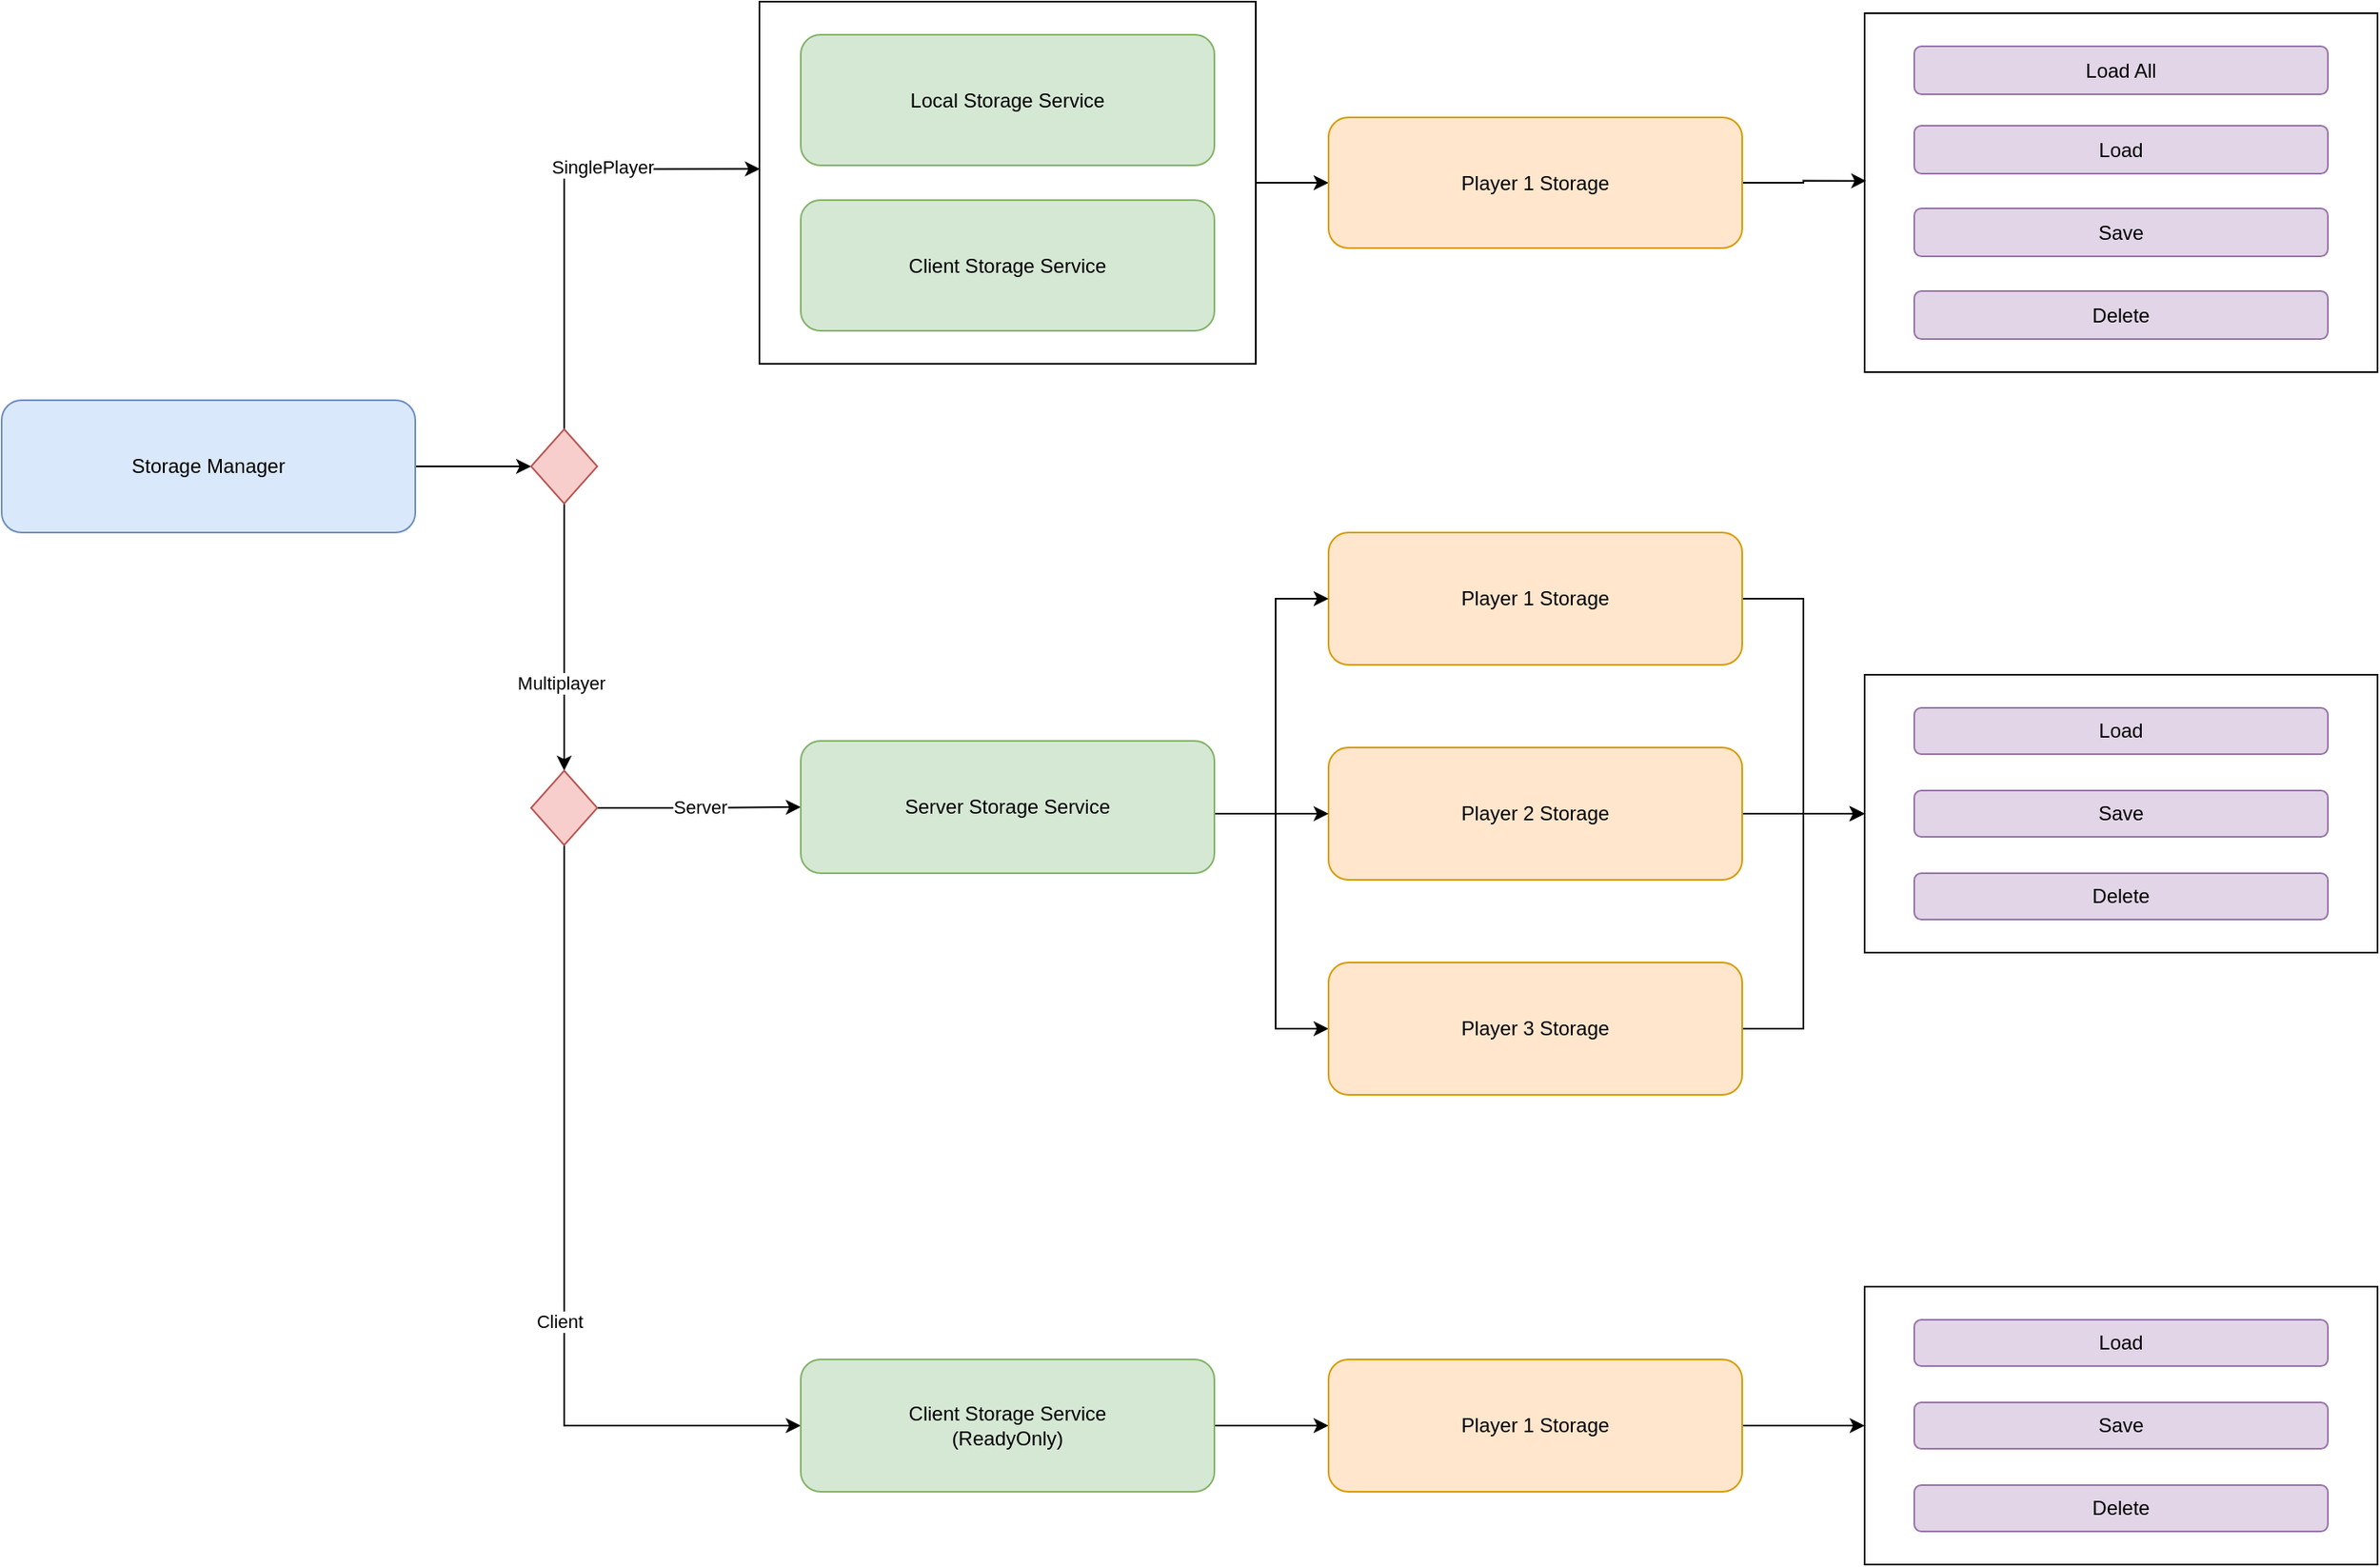 <mxfile version="20.0.4" type="github"><diagram id="Ud8hdR_DyhQN090dUpeX" name="Page-1"><mxGraphModel dx="1237" dy="697" grid="1" gridSize="10" guides="1" tooltips="1" connect="1" arrows="1" fold="1" page="1" pageScale="1" pageWidth="1654" pageHeight="2336" math="0" shadow="0"><root><mxCell id="0"/><mxCell id="1" parent="0"/><mxCell id="6nsn1ctcCNu0jxxUxwCA-24" value="" style="rounded=0;whiteSpace=wrap;html=1;" vertex="1" parent="1"><mxGeometry x="1176" y="266" width="310" height="217" as="geometry"/></mxCell><mxCell id="6nsn1ctcCNu0jxxUxwCA-16" style="edgeStyle=orthogonalEdgeStyle;rounded=0;orthogonalLoop=1;jettySize=auto;html=1;" edge="1" parent="1" source="6nsn1ctcCNu0jxxUxwCA-6" target="6nsn1ctcCNu0jxxUxwCA-15"><mxGeometry relative="1" as="geometry"/></mxCell><mxCell id="6nsn1ctcCNu0jxxUxwCA-6" value="" style="rounded=0;whiteSpace=wrap;html=1;" vertex="1" parent="1"><mxGeometry x="508" y="259" width="300" height="219" as="geometry"/></mxCell><mxCell id="6nsn1ctcCNu0jxxUxwCA-20" style="edgeStyle=orthogonalEdgeStyle;rounded=0;orthogonalLoop=1;jettySize=auto;html=1;exitX=0.5;exitY=1;exitDx=0;exitDy=0;" edge="1" parent="1" source="6nsn1ctcCNu0jxxUxwCA-57" target="6nsn1ctcCNu0jxxUxwCA-30"><mxGeometry relative="1" as="geometry"><mxPoint x="500" y="650" as="targetPoint"/><Array as="points"/></mxGeometry></mxCell><mxCell id="6nsn1ctcCNu0jxxUxwCA-28" value="Multiplayer" style="edgeLabel;html=1;align=center;verticalAlign=middle;resizable=0;points=[];" vertex="1" connectable="0" parent="6nsn1ctcCNu0jxxUxwCA-20"><mxGeometry x="0.345" y="-2" relative="1" as="geometry"><mxPoint as="offset"/></mxGeometry></mxCell><mxCell id="6nsn1ctcCNu0jxxUxwCA-60" style="edgeStyle=orthogonalEdgeStyle;rounded=0;orthogonalLoop=1;jettySize=auto;html=1;entryX=0;entryY=0.5;entryDx=0;entryDy=0;" edge="1" parent="1" source="6nsn1ctcCNu0jxxUxwCA-1" target="6nsn1ctcCNu0jxxUxwCA-57"><mxGeometry relative="1" as="geometry"/></mxCell><mxCell id="6nsn1ctcCNu0jxxUxwCA-1" value="Storage Manager&lt;br&gt;" style="rounded=1;whiteSpace=wrap;html=1;fillColor=#dae8fc;strokeColor=#6c8ebf;" vertex="1" parent="1"><mxGeometry x="50" y="500" width="250" height="80" as="geometry"/></mxCell><mxCell id="6nsn1ctcCNu0jxxUxwCA-2" value="Local Storage Service" style="rounded=1;whiteSpace=wrap;html=1;fillColor=#d5e8d4;strokeColor=#82b366;" vertex="1" parent="1"><mxGeometry x="533" y="279" width="250" height="79" as="geometry"/></mxCell><mxCell id="6nsn1ctcCNu0jxxUxwCA-3" value="Client Storage Service" style="rounded=1;whiteSpace=wrap;html=1;fillColor=#d5e8d4;strokeColor=#82b366;" vertex="1" parent="1"><mxGeometry x="533" y="379" width="250" height="79" as="geometry"/></mxCell><mxCell id="6nsn1ctcCNu0jxxUxwCA-14" style="edgeStyle=orthogonalEdgeStyle;rounded=0;orthogonalLoop=1;jettySize=auto;html=1;entryX=0;entryY=0.5;entryDx=0;entryDy=0;exitX=1;exitY=0.5;exitDx=0;exitDy=0;" edge="1" parent="1" source="6nsn1ctcCNu0jxxUxwCA-4" target="6nsn1ctcCNu0jxxUxwCA-9"><mxGeometry relative="1" as="geometry"><Array as="points"><mxPoint x="783" y="750"/><mxPoint x="820" y="750"/><mxPoint x="820" y="880"/></Array></mxGeometry></mxCell><mxCell id="6nsn1ctcCNu0jxxUxwCA-48" style="edgeStyle=orthogonalEdgeStyle;rounded=0;orthogonalLoop=1;jettySize=auto;html=1;entryX=0;entryY=0.5;entryDx=0;entryDy=0;" edge="1" parent="1" source="6nsn1ctcCNu0jxxUxwCA-7" target="6nsn1ctcCNu0jxxUxwCA-43"><mxGeometry relative="1" as="geometry"/></mxCell><mxCell id="6nsn1ctcCNu0jxxUxwCA-7" value="Player 1 Storage" style="rounded=1;whiteSpace=wrap;html=1;fillColor=#ffe6cc;strokeColor=#d79b00;" vertex="1" parent="1"><mxGeometry x="852" y="580" width="250" height="80" as="geometry"/></mxCell><mxCell id="6nsn1ctcCNu0jxxUxwCA-49" style="edgeStyle=orthogonalEdgeStyle;rounded=0;orthogonalLoop=1;jettySize=auto;html=1;entryX=0;entryY=0.5;entryDx=0;entryDy=0;" edge="1" parent="1" source="6nsn1ctcCNu0jxxUxwCA-8" target="6nsn1ctcCNu0jxxUxwCA-43"><mxGeometry relative="1" as="geometry"/></mxCell><mxCell id="6nsn1ctcCNu0jxxUxwCA-8" value="Player 2 Storage" style="rounded=1;whiteSpace=wrap;html=1;fillColor=#ffe6cc;strokeColor=#d79b00;" vertex="1" parent="1"><mxGeometry x="852" y="710" width="250" height="80" as="geometry"/></mxCell><mxCell id="6nsn1ctcCNu0jxxUxwCA-50" style="edgeStyle=orthogonalEdgeStyle;rounded=0;orthogonalLoop=1;jettySize=auto;html=1;entryX=0;entryY=0.5;entryDx=0;entryDy=0;" edge="1" parent="1" source="6nsn1ctcCNu0jxxUxwCA-9" target="6nsn1ctcCNu0jxxUxwCA-43"><mxGeometry relative="1" as="geometry"/></mxCell><mxCell id="6nsn1ctcCNu0jxxUxwCA-9" value="Player 3 Storage" style="rounded=1;whiteSpace=wrap;html=1;fillColor=#ffe6cc;strokeColor=#d79b00;" vertex="1" parent="1"><mxGeometry x="852" y="840" width="250" height="80" as="geometry"/></mxCell><mxCell id="6nsn1ctcCNu0jxxUxwCA-25" style="edgeStyle=orthogonalEdgeStyle;rounded=0;orthogonalLoop=1;jettySize=auto;html=1;entryX=0.003;entryY=0.467;entryDx=0;entryDy=0;entryPerimeter=0;" edge="1" parent="1" source="6nsn1ctcCNu0jxxUxwCA-15" target="6nsn1ctcCNu0jxxUxwCA-24"><mxGeometry relative="1" as="geometry"/></mxCell><mxCell id="6nsn1ctcCNu0jxxUxwCA-15" value="Player 1 Storage" style="rounded=1;whiteSpace=wrap;html=1;fillColor=#ffe6cc;strokeColor=#d79b00;" vertex="1" parent="1"><mxGeometry x="852" y="329" width="250" height="79" as="geometry"/></mxCell><mxCell id="6nsn1ctcCNu0jxxUxwCA-21" value="Load" style="rounded=1;whiteSpace=wrap;html=1;fillColor=#e1d5e7;strokeColor=#9673a6;" vertex="1" parent="1"><mxGeometry x="1206" y="334" width="250" height="29" as="geometry"/></mxCell><mxCell id="6nsn1ctcCNu0jxxUxwCA-22" value="Save" style="rounded=1;whiteSpace=wrap;html=1;fillColor=#e1d5e7;strokeColor=#9673a6;" vertex="1" parent="1"><mxGeometry x="1206" y="384" width="250" height="29" as="geometry"/></mxCell><mxCell id="6nsn1ctcCNu0jxxUxwCA-23" value="Delete" style="rounded=1;whiteSpace=wrap;html=1;fillColor=#e1d5e7;strokeColor=#9673a6;" vertex="1" parent="1"><mxGeometry x="1206" y="434" width="250" height="29" as="geometry"/></mxCell><mxCell id="6nsn1ctcCNu0jxxUxwCA-34" value="Server" style="edgeStyle=orthogonalEdgeStyle;rounded=0;orthogonalLoop=1;jettySize=auto;html=1;entryX=0;entryY=0.5;entryDx=0;entryDy=0;" edge="1" parent="1" source="6nsn1ctcCNu0jxxUxwCA-30" target="6nsn1ctcCNu0jxxUxwCA-4"><mxGeometry relative="1" as="geometry"/></mxCell><mxCell id="6nsn1ctcCNu0jxxUxwCA-54" style="edgeStyle=orthogonalEdgeStyle;rounded=0;orthogonalLoop=1;jettySize=auto;html=1;entryX=0;entryY=0.5;entryDx=0;entryDy=0;" edge="1" parent="1" source="6nsn1ctcCNu0jxxUxwCA-30" target="6nsn1ctcCNu0jxxUxwCA-35"><mxGeometry relative="1" as="geometry"><Array as="points"><mxPoint x="390" y="1120"/></Array></mxGeometry></mxCell><mxCell id="6nsn1ctcCNu0jxxUxwCA-55" value="Client" style="edgeLabel;html=1;align=center;verticalAlign=middle;resizable=0;points=[];" vertex="1" connectable="0" parent="6nsn1ctcCNu0jxxUxwCA-54"><mxGeometry x="0.167" y="-3" relative="1" as="geometry"><mxPoint as="offset"/></mxGeometry></mxCell><mxCell id="6nsn1ctcCNu0jxxUxwCA-30" value="" style="rhombus;whiteSpace=wrap;html=1;fillColor=#f8cecc;strokeColor=#b85450;" vertex="1" parent="1"><mxGeometry x="370" y="724" width="40" height="45" as="geometry"/></mxCell><mxCell id="6nsn1ctcCNu0jxxUxwCA-33" style="edgeStyle=orthogonalEdgeStyle;rounded=0;orthogonalLoop=1;jettySize=auto;html=1;entryX=0;entryY=0.5;entryDx=0;entryDy=0;" edge="1" parent="1" source="6nsn1ctcCNu0jxxUxwCA-4" target="6nsn1ctcCNu0jxxUxwCA-7"><mxGeometry relative="1" as="geometry"><Array as="points"><mxPoint x="820" y="750"/><mxPoint x="820" y="620"/></Array></mxGeometry></mxCell><mxCell id="6nsn1ctcCNu0jxxUxwCA-56" style="edgeStyle=orthogonalEdgeStyle;rounded=0;orthogonalLoop=1;jettySize=auto;html=1;entryX=0;entryY=0.5;entryDx=0;entryDy=0;" edge="1" parent="1" source="6nsn1ctcCNu0jxxUxwCA-4" target="6nsn1ctcCNu0jxxUxwCA-8"><mxGeometry relative="1" as="geometry"><Array as="points"><mxPoint x="800" y="750"/><mxPoint x="800" y="750"/></Array></mxGeometry></mxCell><mxCell id="6nsn1ctcCNu0jxxUxwCA-4" value="Server Storage Service" style="rounded=1;whiteSpace=wrap;html=1;fillColor=#d5e8d4;strokeColor=#82b366;" vertex="1" parent="1"><mxGeometry x="533" y="706" width="250" height="80" as="geometry"/></mxCell><mxCell id="6nsn1ctcCNu0jxxUxwCA-39" style="edgeStyle=orthogonalEdgeStyle;rounded=0;orthogonalLoop=1;jettySize=auto;html=1;entryX=0;entryY=0.5;entryDx=0;entryDy=0;" edge="1" parent="1" source="6nsn1ctcCNu0jxxUxwCA-35" target="6nsn1ctcCNu0jxxUxwCA-38"><mxGeometry relative="1" as="geometry"/></mxCell><mxCell id="6nsn1ctcCNu0jxxUxwCA-35" value="Client Storage Service &lt;br&gt;(ReadyOnly)" style="rounded=1;whiteSpace=wrap;html=1;fillColor=#d5e8d4;strokeColor=#82b366;" vertex="1" parent="1"><mxGeometry x="533" y="1080" width="250" height="80" as="geometry"/></mxCell><mxCell id="6nsn1ctcCNu0jxxUxwCA-75" style="edgeStyle=orthogonalEdgeStyle;rounded=0;orthogonalLoop=1;jettySize=auto;html=1;entryX=0;entryY=0.5;entryDx=0;entryDy=0;" edge="1" parent="1" source="6nsn1ctcCNu0jxxUxwCA-38" target="6nsn1ctcCNu0jxxUxwCA-71"><mxGeometry relative="1" as="geometry"/></mxCell><mxCell id="6nsn1ctcCNu0jxxUxwCA-38" value="Player 1 Storage" style="rounded=1;whiteSpace=wrap;html=1;fillColor=#ffe6cc;strokeColor=#d79b00;" vertex="1" parent="1"><mxGeometry x="852" y="1080" width="250" height="80" as="geometry"/></mxCell><mxCell id="6nsn1ctcCNu0jxxUxwCA-40" value="Load All" style="rounded=1;whiteSpace=wrap;html=1;fillColor=#e1d5e7;strokeColor=#9673a6;" vertex="1" parent="1"><mxGeometry x="1206" y="286" width="250" height="29" as="geometry"/></mxCell><mxCell id="6nsn1ctcCNu0jxxUxwCA-43" value="" style="rounded=0;whiteSpace=wrap;html=1;" vertex="1" parent="1"><mxGeometry x="1176" y="666" width="310" height="168" as="geometry"/></mxCell><mxCell id="6nsn1ctcCNu0jxxUxwCA-44" value="Load" style="rounded=1;whiteSpace=wrap;html=1;fillColor=#e1d5e7;strokeColor=#9673a6;" vertex="1" parent="1"><mxGeometry x="1206" y="686" width="250" height="28" as="geometry"/></mxCell><mxCell id="6nsn1ctcCNu0jxxUxwCA-45" value="Save" style="rounded=1;whiteSpace=wrap;html=1;fillColor=#e1d5e7;strokeColor=#9673a6;" vertex="1" parent="1"><mxGeometry x="1206" y="736" width="250" height="28" as="geometry"/></mxCell><mxCell id="6nsn1ctcCNu0jxxUxwCA-46" value="Delete" style="rounded=1;whiteSpace=wrap;html=1;fillColor=#e1d5e7;strokeColor=#9673a6;" vertex="1" parent="1"><mxGeometry x="1206" y="786" width="250" height="28" as="geometry"/></mxCell><mxCell id="6nsn1ctcCNu0jxxUxwCA-51" style="edgeStyle=orthogonalEdgeStyle;rounded=0;orthogonalLoop=1;jettySize=auto;html=1;exitX=0.5;exitY=1;exitDx=0;exitDy=0;" edge="1" parent="1"><mxGeometry relative="1" as="geometry"><mxPoint x="1355.0" y="1135" as="sourcePoint"/><mxPoint x="1355.0" y="1135" as="targetPoint"/></mxGeometry></mxCell><mxCell id="6nsn1ctcCNu0jxxUxwCA-61" style="edgeStyle=orthogonalEdgeStyle;rounded=0;orthogonalLoop=1;jettySize=auto;html=1;entryX=0.001;entryY=0.462;entryDx=0;entryDy=0;entryPerimeter=0;" edge="1" parent="1" source="6nsn1ctcCNu0jxxUxwCA-57" target="6nsn1ctcCNu0jxxUxwCA-6"><mxGeometry relative="1" as="geometry"><Array as="points"><mxPoint x="390" y="360"/></Array></mxGeometry></mxCell><mxCell id="6nsn1ctcCNu0jxxUxwCA-62" value="SinglePlayer" style="edgeLabel;html=1;align=center;verticalAlign=middle;resizable=0;points=[];" vertex="1" connectable="0" parent="6nsn1ctcCNu0jxxUxwCA-61"><mxGeometry x="0.305" y="1" relative="1" as="geometry"><mxPoint as="offset"/></mxGeometry></mxCell><mxCell id="6nsn1ctcCNu0jxxUxwCA-57" value="" style="rhombus;whiteSpace=wrap;html=1;fillColor=#f8cecc;strokeColor=#b85450;" vertex="1" parent="1"><mxGeometry x="370" y="517.5" width="40" height="45" as="geometry"/></mxCell><mxCell id="6nsn1ctcCNu0jxxUxwCA-71" value="" style="rounded=0;whiteSpace=wrap;html=1;" vertex="1" parent="1"><mxGeometry x="1176" y="1036" width="310" height="168" as="geometry"/></mxCell><mxCell id="6nsn1ctcCNu0jxxUxwCA-72" value="Load" style="rounded=1;whiteSpace=wrap;html=1;fillColor=#e1d5e7;strokeColor=#9673a6;" vertex="1" parent="1"><mxGeometry x="1206" y="1056" width="250" height="28" as="geometry"/></mxCell><mxCell id="6nsn1ctcCNu0jxxUxwCA-73" value="Save" style="rounded=1;whiteSpace=wrap;html=1;fillColor=#e1d5e7;strokeColor=#9673a6;" vertex="1" parent="1"><mxGeometry x="1206" y="1106" width="250" height="28" as="geometry"/></mxCell><mxCell id="6nsn1ctcCNu0jxxUxwCA-74" value="Delete" style="rounded=1;whiteSpace=wrap;html=1;fillColor=#e1d5e7;strokeColor=#9673a6;" vertex="1" parent="1"><mxGeometry x="1206" y="1156" width="250" height="28" as="geometry"/></mxCell></root></mxGraphModel></diagram></mxfile>